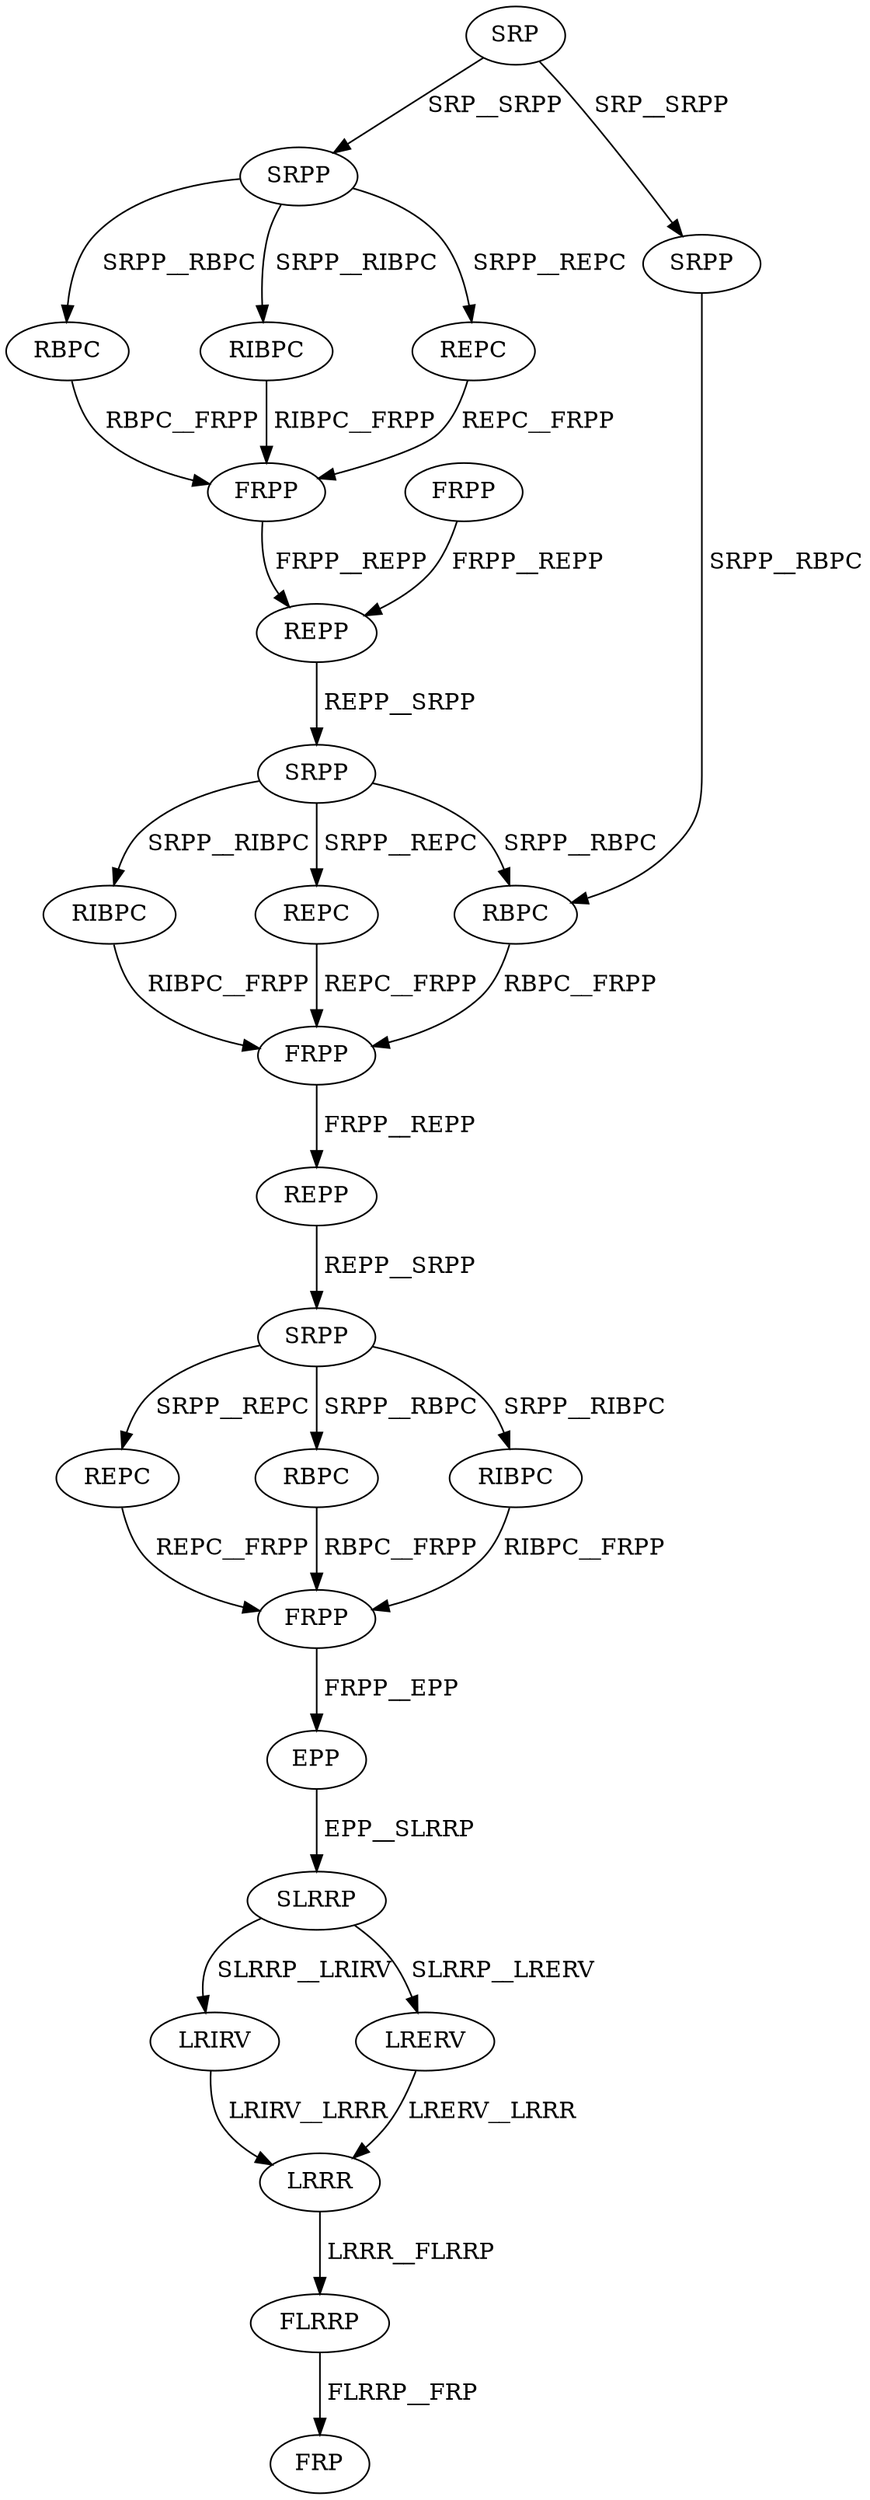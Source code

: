 digraph G { 
1 [label="SRP",color=black,fontcolor=black];
2 [label="SRPP",color=black,fontcolor=black];
3 [label="FRPP",color=black,fontcolor=black];
4 [label="RIBPC",color=black,fontcolor=black];
5 [label="REPC",color=black,fontcolor=black];
6 [label="RBPC",color=black,fontcolor=black];
7 [label="FRPP",color=black,fontcolor=black];
8 [label="SRPP",color=black,fontcolor=black];
9 [label="REPP",color=black,fontcolor=black];
10 [label="SRPP",color=black,fontcolor=black];
11 [label="RBPC",color=black,fontcolor=black];
12 [label="RIBPC",color=black,fontcolor=black];
13 [label="REPC",color=black,fontcolor=black];
14 [label="FRPP",color=black,fontcolor=black];
15 [label="REPP",color=black,fontcolor=black];
16 [label="SRPP",color=black,fontcolor=black];
17 [label="REPC",color=black,fontcolor=black];
18 [label="RBPC",color=black,fontcolor=black];
19 [label="RIBPC",color=black,fontcolor=black];
20 [label="FRPP",color=black,fontcolor=black];
21 [label="EPP",color=black,fontcolor=black];
22 [label="SLRRP",color=black,fontcolor=black];
23 [label="LRIRV",color=black,fontcolor=black];
24 [label="LRERV",color=black,fontcolor=black];
25 [label="LRRR",color=black,fontcolor=black];
26 [label="FLRRP",color=black,fontcolor=black];
27 [label="FRP",color=black,fontcolor=black];
1->2[label=" SRP__SRPP",color=black,fontcolor=black];
1->8[label=" SRP__SRPP",color=black,fontcolor=black];
2->4[label=" SRPP__RIBPC",color=black,fontcolor=black];
2->5[label=" SRPP__REPC",color=black,fontcolor=black];
2->6[label=" SRPP__RBPC",color=black,fontcolor=black];
3->9[label=" FRPP__REPP",color=black,fontcolor=black];
4->7[label=" RIBPC__FRPP",color=black,fontcolor=black];
5->7[label=" REPC__FRPP",color=black,fontcolor=black];
6->7[label=" RBPC__FRPP",color=black,fontcolor=black];
7->9[label=" FRPP__REPP",color=black,fontcolor=black];
8->11[label=" SRPP__RBPC",color=black,fontcolor=black];
9->10[label=" REPP__SRPP",color=black,fontcolor=black];
10->11[label=" SRPP__RBPC",color=black,fontcolor=black];
10->12[label=" SRPP__RIBPC",color=black,fontcolor=black];
10->13[label=" SRPP__REPC",color=black,fontcolor=black];
11->14[label=" RBPC__FRPP",color=black,fontcolor=black];
12->14[label=" RIBPC__FRPP",color=black,fontcolor=black];
13->14[label=" REPC__FRPP",color=black,fontcolor=black];
14->15[label=" FRPP__REPP",color=black,fontcolor=black];
15->16[label=" REPP__SRPP",color=black,fontcolor=black];
16->17[label=" SRPP__REPC",color=black,fontcolor=black];
16->18[label=" SRPP__RBPC",color=black,fontcolor=black];
16->19[label=" SRPP__RIBPC",color=black,fontcolor=black];
17->20[label=" REPC__FRPP",color=black,fontcolor=black];
18->20[label=" RBPC__FRPP",color=black,fontcolor=black];
19->20[label=" RIBPC__FRPP",color=black,fontcolor=black];
20->21[label=" FRPP__EPP",color=black,fontcolor=black];
21->22[label=" EPP__SLRRP",color=black,fontcolor=black];
22->23[label=" SLRRP__LRIRV",color=black,fontcolor=black];
22->24[label=" SLRRP__LRERV",color=black,fontcolor=black];
23->25[label=" LRIRV__LRRR",color=black,fontcolor=black];
24->25[label=" LRERV__LRRR",color=black,fontcolor=black];
25->26[label=" LRRR__FLRRP",color=black,fontcolor=black];
26->27[label=" FLRRP__FRP",color=black,fontcolor=black];
}
